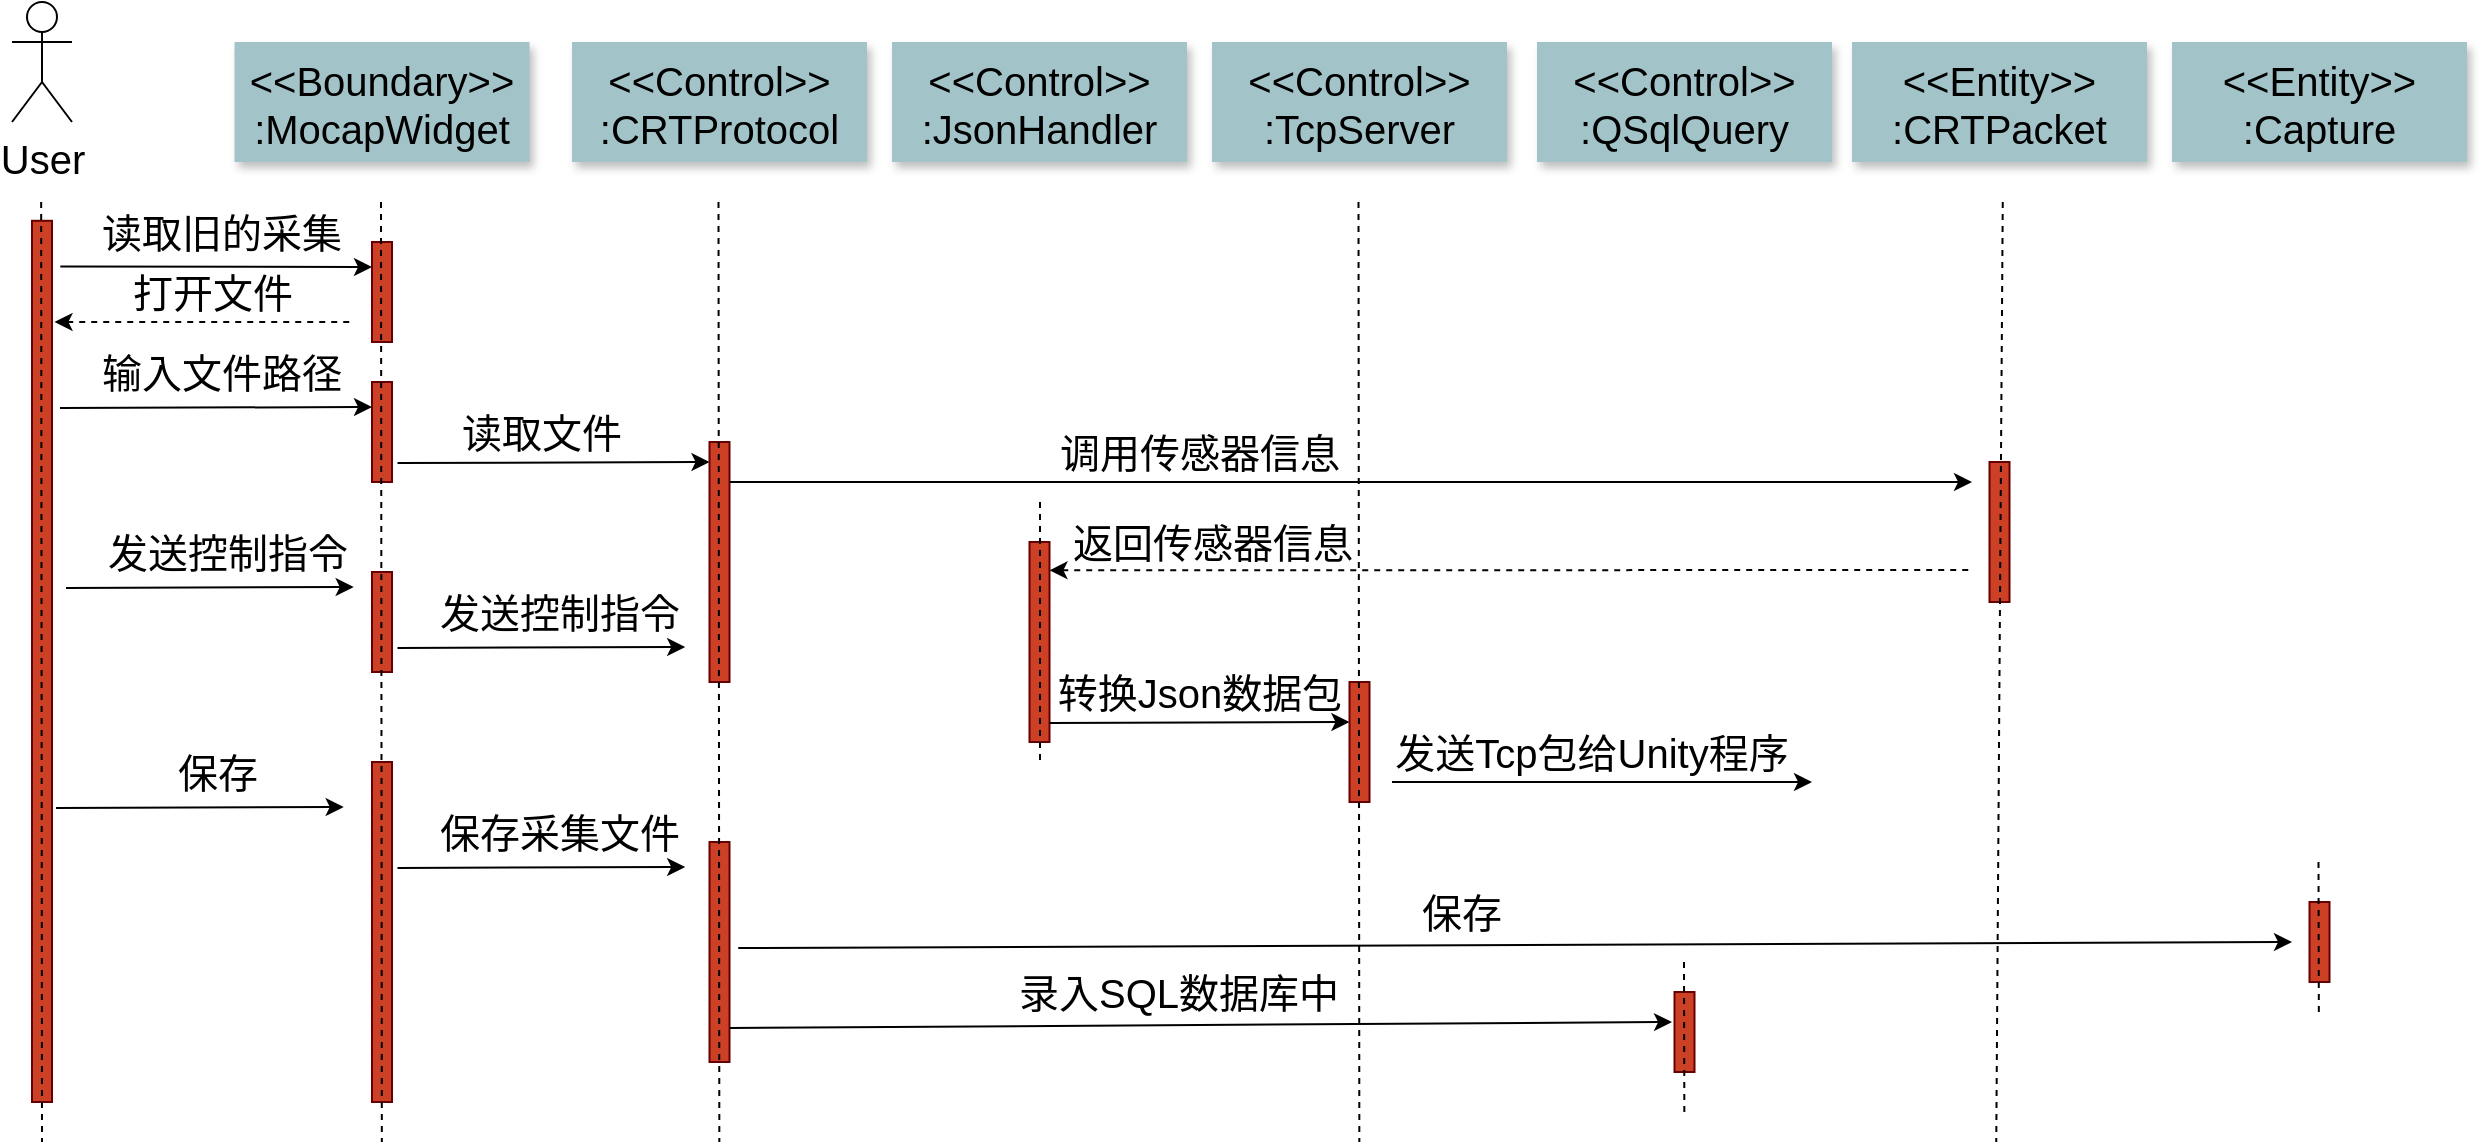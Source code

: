 <mxfile version="18.0.4" type="github">
  <diagram name="Page-1" id="9361dd3d-8414-5efd-6122-117bd74ce7a7">
    <mxGraphModel dx="1422" dy="882" grid="1" gridSize="10" guides="1" tooltips="1" connect="1" arrows="1" fold="1" page="0" pageScale="1.5" pageWidth="826" pageHeight="1169" background="none" math="0" shadow="0">
      <root>
        <mxCell id="0" />
        <mxCell id="1" parent="0" />
        <mxCell id="2" value="" style="fillColor=#CC4125;strokeColor=#660000;fontSize=20;" parent="1" vertex="1">
          <mxGeometry x="200" y="150" width="10" height="50" as="geometry" />
        </mxCell>
        <mxCell id="4" value="&lt;&lt;Boundary&gt;&gt;&#xa;:MocapWidget" style="shadow=1;fillColor=#A2C4C9;strokeColor=none;fontStyle=0;fontSize=20;" parent="1" vertex="1">
          <mxGeometry x="131.25" y="50" width="147.5" height="60" as="geometry" />
        </mxCell>
        <mxCell id="12" value="" style="edgeStyle=none;verticalLabelPosition=top;verticalAlign=bottom;labelPosition=left;align=right;endArrow=none;startArrow=classic;dashed=1;fontSize=20;" parent="1" edge="1">
          <mxGeometry x="41.25" y="89.999" width="100" height="100" as="geometry">
            <mxPoint x="41.25" y="189.999" as="sourcePoint" />
            <mxPoint x="190" y="190" as="targetPoint" />
          </mxGeometry>
        </mxCell>
        <mxCell id="42" value="" style="fillColor=#CC4125;strokeColor=#660000;fontSize=20;" parent="1" vertex="1">
          <mxGeometry x="200" y="410" width="10" height="170" as="geometry" />
        </mxCell>
        <mxCell id="TpufT0unstHseazIbA1N-89" value="User" style="shape=umlActor;verticalLabelPosition=bottom;verticalAlign=top;html=1;outlineConnect=0;fontSize=20;" vertex="1" parent="1">
          <mxGeometry x="20" y="30" width="30" height="60" as="geometry" />
        </mxCell>
        <mxCell id="TpufT0unstHseazIbA1N-90" value="" style="fillColor=#CC4125;strokeColor=#660000;fontSize=20;" vertex="1" parent="1">
          <mxGeometry x="30" y="139.39" width="10" height="440.61" as="geometry" />
        </mxCell>
        <mxCell id="TpufT0unstHseazIbA1N-91" value="" style="edgeStyle=none;endArrow=none;dashed=1;fontSize=20;" edge="1" parent="1">
          <mxGeometry x="-25.932" y="195.0" width="100" height="100" as="geometry">
            <mxPoint x="34.58" y="130" as="sourcePoint" />
            <mxPoint x="35" y="600" as="targetPoint" />
          </mxGeometry>
        </mxCell>
        <mxCell id="TpufT0unstHseazIbA1N-93" value="" style="endArrow=classic;html=1;rounded=0;fontSize=20;exitX=1.417;exitY=0.052;exitDx=0;exitDy=0;exitPerimeter=0;entryX=0;entryY=0.25;entryDx=0;entryDy=0;" edge="1" parent="1" source="TpufT0unstHseazIbA1N-90" target="2">
          <mxGeometry width="50" height="50" relative="1" as="geometry">
            <mxPoint x="40" y="200" as="sourcePoint" />
            <mxPoint x="190" y="160" as="targetPoint" />
          </mxGeometry>
        </mxCell>
        <mxCell id="TpufT0unstHseazIbA1N-94" value="读取旧的采集" style="text;html=1;strokeColor=none;fillColor=none;align=center;verticalAlign=middle;whiteSpace=wrap;rounded=0;fontSize=20;" vertex="1" parent="1">
          <mxGeometry x="60" y="130" width="130" height="30" as="geometry" />
        </mxCell>
        <mxCell id="TpufT0unstHseazIbA1N-95" value="打开文件" style="text;html=1;align=center;verticalAlign=middle;resizable=0;points=[];autosize=1;strokeColor=none;fillColor=none;fontSize=20;" vertex="1" parent="1">
          <mxGeometry x="70" y="160" width="100" height="30" as="geometry" />
        </mxCell>
        <mxCell id="TpufT0unstHseazIbA1N-98" value="" style="fillColor=#CC4125;strokeColor=#660000;fontSize=20;" vertex="1" parent="1">
          <mxGeometry x="200" y="220" width="10" height="50" as="geometry" />
        </mxCell>
        <mxCell id="TpufT0unstHseazIbA1N-100" value="" style="endArrow=classic;html=1;rounded=0;fontSize=20;entryX=0;entryY=0.25;entryDx=0;entryDy=0;" edge="1" parent="1" target="TpufT0unstHseazIbA1N-98">
          <mxGeometry width="50" height="50" relative="1" as="geometry">
            <mxPoint x="44" y="233" as="sourcePoint" />
            <mxPoint x="190" y="220" as="targetPoint" />
          </mxGeometry>
        </mxCell>
        <mxCell id="TpufT0unstHseazIbA1N-102" value="输入文件路径" style="text;html=1;strokeColor=none;fillColor=none;align=center;verticalAlign=middle;whiteSpace=wrap;rounded=0;fontSize=20;" vertex="1" parent="1">
          <mxGeometry x="50" y="200" width="150" height="30" as="geometry" />
        </mxCell>
        <mxCell id="TpufT0unstHseazIbA1N-103" value="&lt;&lt;Control&gt;&gt;&#xa;:CRTProtocol" style="shadow=1;fillColor=#A2C4C9;strokeColor=none;fontStyle=0;fontSize=20;" vertex="1" parent="1">
          <mxGeometry x="300" y="50" width="147.5" height="60" as="geometry" />
        </mxCell>
        <mxCell id="TpufT0unstHseazIbA1N-104" value="" style="fillColor=#CC4125;strokeColor=#660000;fontSize=20;" vertex="1" parent="1">
          <mxGeometry x="368.75" y="250" width="10" height="120" as="geometry" />
        </mxCell>
        <mxCell id="TpufT0unstHseazIbA1N-105" value="" style="endArrow=classic;html=1;rounded=0;fontSize=20;entryX=0;entryY=0.25;entryDx=0;entryDy=0;" edge="1" parent="1">
          <mxGeometry width="50" height="50" relative="1" as="geometry">
            <mxPoint x="212.75" y="260.5" as="sourcePoint" />
            <mxPoint x="368.75" y="260" as="targetPoint" />
          </mxGeometry>
        </mxCell>
        <mxCell id="TpufT0unstHseazIbA1N-106" value="读取文件" style="text;html=1;strokeColor=none;fillColor=none;align=center;verticalAlign=middle;whiteSpace=wrap;rounded=0;fontSize=20;" vertex="1" parent="1">
          <mxGeometry x="210" y="230" width="150" height="30" as="geometry" />
        </mxCell>
        <mxCell id="TpufT0unstHseazIbA1N-107" value="" style="endArrow=classic;html=1;rounded=0;fontSize=20;entryX=0.919;entryY=1.083;entryDx=0;entryDy=0;entryPerimeter=0;" edge="1" parent="1" target="TpufT0unstHseazIbA1N-108">
          <mxGeometry width="50" height="50" relative="1" as="geometry">
            <mxPoint x="47" y="323" as="sourcePoint" />
            <mxPoint x="203" y="322.5" as="targetPoint" />
          </mxGeometry>
        </mxCell>
        <mxCell id="TpufT0unstHseazIbA1N-108" value="发送控制指令" style="text;html=1;strokeColor=none;fillColor=none;align=center;verticalAlign=middle;whiteSpace=wrap;rounded=0;fontSize=20;" vertex="1" parent="1">
          <mxGeometry x="53" y="290" width="150" height="30" as="geometry" />
        </mxCell>
        <mxCell id="TpufT0unstHseazIbA1N-109" value="" style="fillColor=#CC4125;strokeColor=#660000;fontSize=20;" vertex="1" parent="1">
          <mxGeometry x="200" y="315" width="10" height="50" as="geometry" />
        </mxCell>
        <mxCell id="TpufT0unstHseazIbA1N-110" value="" style="endArrow=classic;html=1;rounded=0;fontSize=20;entryX=0.919;entryY=1.083;entryDx=0;entryDy=0;entryPerimeter=0;" edge="1" parent="1" target="TpufT0unstHseazIbA1N-111">
          <mxGeometry width="50" height="50" relative="1" as="geometry">
            <mxPoint x="212.75" y="353" as="sourcePoint" />
            <mxPoint x="368.75" y="352.5" as="targetPoint" />
          </mxGeometry>
        </mxCell>
        <mxCell id="TpufT0unstHseazIbA1N-111" value="发送控制指令" style="text;html=1;strokeColor=none;fillColor=none;align=center;verticalAlign=middle;whiteSpace=wrap;rounded=0;fontSize=20;" vertex="1" parent="1">
          <mxGeometry x="218.75" y="320" width="150" height="30" as="geometry" />
        </mxCell>
        <mxCell id="TpufT0unstHseazIbA1N-113" value="&lt;&lt;Entity&gt;&gt;&#xa;:CRTPacket" style="shadow=1;fillColor=#A2C4C9;strokeColor=none;fontStyle=0;fontSize=20;" vertex="1" parent="1">
          <mxGeometry x="940" y="50" width="147.5" height="60" as="geometry" />
        </mxCell>
        <mxCell id="TpufT0unstHseazIbA1N-117" value="&lt;&lt;Control&gt;&gt;&#xa;:JsonHandler" style="shadow=1;fillColor=#A2C4C9;strokeColor=none;fontStyle=0;fontSize=20;" vertex="1" parent="1">
          <mxGeometry x="460" y="50" width="147.5" height="60" as="geometry" />
        </mxCell>
        <mxCell id="TpufT0unstHseazIbA1N-119" value="" style="fillColor=#CC4125;strokeColor=#660000;fontSize=20;" vertex="1" parent="1">
          <mxGeometry x="528.75" y="300" width="10" height="100" as="geometry" />
        </mxCell>
        <mxCell id="TpufT0unstHseazIbA1N-123" value="&lt;&lt;Control&gt;&gt;&#xa;:TcpServer" style="shadow=1;fillColor=#A2C4C9;strokeColor=none;fontStyle=0;fontSize=20;" vertex="1" parent="1">
          <mxGeometry x="620" y="50" width="147.5" height="60" as="geometry" />
        </mxCell>
        <mxCell id="TpufT0unstHseazIbA1N-124" value="" style="fillColor=#CC4125;strokeColor=#660000;fontSize=20;" vertex="1" parent="1">
          <mxGeometry x="688.75" y="370" width="10" height="60" as="geometry" />
        </mxCell>
        <mxCell id="TpufT0unstHseazIbA1N-125" value="" style="endArrow=classic;html=1;rounded=0;fontSize=20;entryX=0.947;entryY=1;entryDx=0;entryDy=0;entryPerimeter=0;" edge="1" parent="1">
          <mxGeometry width="50" height="50" relative="1" as="geometry">
            <mxPoint x="538.75" y="390.5" as="sourcePoint" />
            <mxPoint x="688.704" y="390" as="targetPoint" />
          </mxGeometry>
        </mxCell>
        <mxCell id="TpufT0unstHseazIbA1N-127" value="" style="fillColor=#CC4125;strokeColor=#660000;fontSize=20;" vertex="1" parent="1">
          <mxGeometry x="1008.75" y="260" width="10" height="70" as="geometry" />
        </mxCell>
        <mxCell id="TpufT0unstHseazIbA1N-128" value="" style="endArrow=classic;html=1;rounded=0;fontSize=20;" edge="1" parent="1">
          <mxGeometry width="50" height="50" relative="1" as="geometry">
            <mxPoint x="378.75" y="270" as="sourcePoint" />
            <mxPoint x="1000" y="270" as="targetPoint" />
          </mxGeometry>
        </mxCell>
        <mxCell id="TpufT0unstHseazIbA1N-130" value="调用传感器信息" style="text;html=1;strokeColor=none;fillColor=none;align=center;verticalAlign=middle;whiteSpace=wrap;rounded=0;fontSize=20;" vertex="1" parent="1">
          <mxGeometry x="538.75" y="240" width="150" height="30" as="geometry" />
        </mxCell>
        <mxCell id="TpufT0unstHseazIbA1N-131" value="发送Tcp包给Unity程序" style="text;html=1;strokeColor=none;fillColor=none;align=center;verticalAlign=middle;whiteSpace=wrap;rounded=0;fontSize=20;" vertex="1" parent="1">
          <mxGeometry x="700" y="390" width="220" height="30" as="geometry" />
        </mxCell>
        <mxCell id="TpufT0unstHseazIbA1N-132" value="转换Json数据包" style="text;html=1;strokeColor=none;fillColor=none;align=center;verticalAlign=middle;whiteSpace=wrap;rounded=0;fontSize=20;" vertex="1" parent="1">
          <mxGeometry x="538.75" y="360" width="150" height="30" as="geometry" />
        </mxCell>
        <mxCell id="TpufT0unstHseazIbA1N-133" value="" style="edgeStyle=none;verticalLabelPosition=top;verticalAlign=bottom;labelPosition=left;align=right;endArrow=none;startArrow=classic;dashed=1;fontSize=20;" edge="1" parent="1">
          <mxGeometry x="538.75" y="214.169" width="100" height="100" as="geometry">
            <mxPoint x="538.75" y="314.169" as="sourcePoint" />
            <mxPoint x="1000" y="314" as="targetPoint" />
          </mxGeometry>
        </mxCell>
        <mxCell id="TpufT0unstHseazIbA1N-134" value="&lt;span style=&quot;&quot;&gt;返回传感器信息&lt;/span&gt;" style="text;html=1;align=center;verticalAlign=middle;resizable=0;points=[];autosize=1;strokeColor=none;fillColor=none;fontSize=20;" vertex="1" parent="1">
          <mxGeometry x="540" y="285" width="160" height="30" as="geometry" />
        </mxCell>
        <mxCell id="TpufT0unstHseazIbA1N-137" value="" style="endArrow=classic;html=1;rounded=0;fontSize=20;" edge="1" parent="1">
          <mxGeometry width="50" height="50" relative="1" as="geometry">
            <mxPoint x="710" y="420" as="sourcePoint" />
            <mxPoint x="920" y="420" as="targetPoint" />
          </mxGeometry>
        </mxCell>
        <mxCell id="TpufT0unstHseazIbA1N-138" value="" style="endArrow=classic;html=1;rounded=0;fontSize=20;entryX=0.919;entryY=1.083;entryDx=0;entryDy=0;entryPerimeter=0;" edge="1" parent="1" target="TpufT0unstHseazIbA1N-139">
          <mxGeometry width="50" height="50" relative="1" as="geometry">
            <mxPoint x="42" y="433" as="sourcePoint" />
            <mxPoint x="198" y="432.5" as="targetPoint" />
          </mxGeometry>
        </mxCell>
        <mxCell id="TpufT0unstHseazIbA1N-139" value="保存" style="text;html=1;strokeColor=none;fillColor=none;align=center;verticalAlign=middle;whiteSpace=wrap;rounded=0;fontSize=20;" vertex="1" parent="1">
          <mxGeometry x="48" y="400" width="150" height="30" as="geometry" />
        </mxCell>
        <mxCell id="TpufT0unstHseazIbA1N-140" value="" style="endArrow=classic;html=1;rounded=0;fontSize=20;entryX=0.919;entryY=1.083;entryDx=0;entryDy=0;entryPerimeter=0;" edge="1" parent="1" target="TpufT0unstHseazIbA1N-141">
          <mxGeometry width="50" height="50" relative="1" as="geometry">
            <mxPoint x="212.75" y="463" as="sourcePoint" />
            <mxPoint x="368.75" y="462.5" as="targetPoint" />
          </mxGeometry>
        </mxCell>
        <mxCell id="TpufT0unstHseazIbA1N-141" value="保存采集文件" style="text;html=1;strokeColor=none;fillColor=none;align=center;verticalAlign=middle;whiteSpace=wrap;rounded=0;fontSize=20;" vertex="1" parent="1">
          <mxGeometry x="218.75" y="430" width="150" height="30" as="geometry" />
        </mxCell>
        <mxCell id="TpufT0unstHseazIbA1N-142" value="" style="fillColor=#CC4125;strokeColor=#660000;fontSize=20;" vertex="1" parent="1">
          <mxGeometry x="368.75" y="450" width="10" height="110" as="geometry" />
        </mxCell>
        <mxCell id="TpufT0unstHseazIbA1N-144" value="&lt;&lt;Entity&gt;&gt;&#xa;:Capture" style="shadow=1;fillColor=#A2C4C9;strokeColor=none;fontStyle=0;fontSize=20;" vertex="1" parent="1">
          <mxGeometry x="1100" y="50" width="147.5" height="60" as="geometry" />
        </mxCell>
        <mxCell id="TpufT0unstHseazIbA1N-149" value="" style="endArrow=classic;html=1;rounded=0;fontSize=20;" edge="1" parent="1">
          <mxGeometry width="50" height="50" relative="1" as="geometry">
            <mxPoint x="383.13" y="503" as="sourcePoint" />
            <mxPoint x="1160" y="500" as="targetPoint" />
          </mxGeometry>
        </mxCell>
        <mxCell id="TpufT0unstHseazIbA1N-150" value="保存" style="text;html=1;strokeColor=none;fillColor=none;align=center;verticalAlign=middle;whiteSpace=wrap;rounded=0;fontSize=20;" vertex="1" parent="1">
          <mxGeometry x="670" y="470" width="150" height="30" as="geometry" />
        </mxCell>
        <mxCell id="TpufT0unstHseazIbA1N-152" value="&lt;&lt;Control&gt;&gt;&#xa;:QSqlQuery" style="shadow=1;fillColor=#A2C4C9;strokeColor=none;fontStyle=0;fontSize=20;" vertex="1" parent="1">
          <mxGeometry x="782.5" y="50" width="147.5" height="60" as="geometry" />
        </mxCell>
        <mxCell id="TpufT0unstHseazIbA1N-145" value="" style="fillColor=#CC4125;strokeColor=#660000;fontSize=20;" vertex="1" parent="1">
          <mxGeometry x="851.25" y="525" width="10" height="40" as="geometry" />
        </mxCell>
        <mxCell id="TpufT0unstHseazIbA1N-155" value="" style="endArrow=classic;html=1;rounded=0;fontSize=20;" edge="1" parent="1">
          <mxGeometry width="50" height="50" relative="1" as="geometry">
            <mxPoint x="378.75" y="543" as="sourcePoint" />
            <mxPoint x="850" y="540" as="targetPoint" />
          </mxGeometry>
        </mxCell>
        <mxCell id="TpufT0unstHseazIbA1N-156" value="录入SQL数据库中" style="text;html=1;strokeColor=none;fillColor=none;align=center;verticalAlign=middle;whiteSpace=wrap;rounded=0;fontSize=20;" vertex="1" parent="1">
          <mxGeometry x="507.5" y="510" width="191.25" height="30" as="geometry" />
        </mxCell>
        <mxCell id="TpufT0unstHseazIbA1N-157" value="" style="fillColor=#CC4125;strokeColor=#660000;fontSize=20;" vertex="1" parent="1">
          <mxGeometry x="1168.75" y="480" width="10" height="40" as="geometry" />
        </mxCell>
        <mxCell id="TpufT0unstHseazIbA1N-158" value="" style="edgeStyle=none;endArrow=none;dashed=1;fontSize=20;" edge="1" parent="1">
          <mxGeometry x="143.988" y="195.0" width="100" height="100" as="geometry">
            <mxPoint x="204.5" y="130" as="sourcePoint" />
            <mxPoint x="204.92" y="600" as="targetPoint" />
          </mxGeometry>
        </mxCell>
        <mxCell id="TpufT0unstHseazIbA1N-159" value="" style="edgeStyle=none;endArrow=none;dashed=1;fontSize=20;" edge="1" parent="1">
          <mxGeometry x="312.738" y="195.0" width="100" height="100" as="geometry">
            <mxPoint x="373.25" y="130" as="sourcePoint" />
            <mxPoint x="373.67" y="600" as="targetPoint" />
          </mxGeometry>
        </mxCell>
        <mxCell id="TpufT0unstHseazIbA1N-160" value="" style="edgeStyle=none;endArrow=none;dashed=1;fontSize=20;" edge="1" parent="1">
          <mxGeometry x="472.738" y="305" width="100" height="100" as="geometry">
            <mxPoint x="534" y="280" as="sourcePoint" />
            <mxPoint x="534" y="410" as="targetPoint" />
          </mxGeometry>
        </mxCell>
        <mxCell id="TpufT0unstHseazIbA1N-161" value="" style="edgeStyle=none;endArrow=none;dashed=1;fontSize=20;" edge="1" parent="1">
          <mxGeometry x="632.738" y="195.0" width="100" height="100" as="geometry">
            <mxPoint x="693.25" y="130" as="sourcePoint" />
            <mxPoint x="693.67" y="600" as="targetPoint" />
          </mxGeometry>
        </mxCell>
        <mxCell id="TpufT0unstHseazIbA1N-162" value="" style="edgeStyle=none;endArrow=none;dashed=1;fontSize=20;" edge="1" parent="1">
          <mxGeometry x="795.238" y="180.0" width="100" height="100" as="geometry">
            <mxPoint x="856" y="510" as="sourcePoint" />
            <mxPoint x="856.17" y="585" as="targetPoint" />
          </mxGeometry>
        </mxCell>
        <mxCell id="TpufT0unstHseazIbA1N-163" value="" style="edgeStyle=none;endArrow=none;dashed=1;fontSize=20;" edge="1" parent="1">
          <mxGeometry x="954.618" y="-200.0" width="100" height="100" as="geometry">
            <mxPoint x="1015.38" y="130" as="sourcePoint" />
            <mxPoint x="1012.13" y="600" as="targetPoint" />
          </mxGeometry>
        </mxCell>
        <mxCell id="TpufT0unstHseazIbA1N-164" value="" style="edgeStyle=none;endArrow=none;dashed=1;fontSize=20;" edge="1" parent="1">
          <mxGeometry x="1112.488" y="130.0" width="100" height="100" as="geometry">
            <mxPoint x="1173.25" y="460" as="sourcePoint" />
            <mxPoint x="1173.42" y="535" as="targetPoint" />
          </mxGeometry>
        </mxCell>
      </root>
    </mxGraphModel>
  </diagram>
</mxfile>
